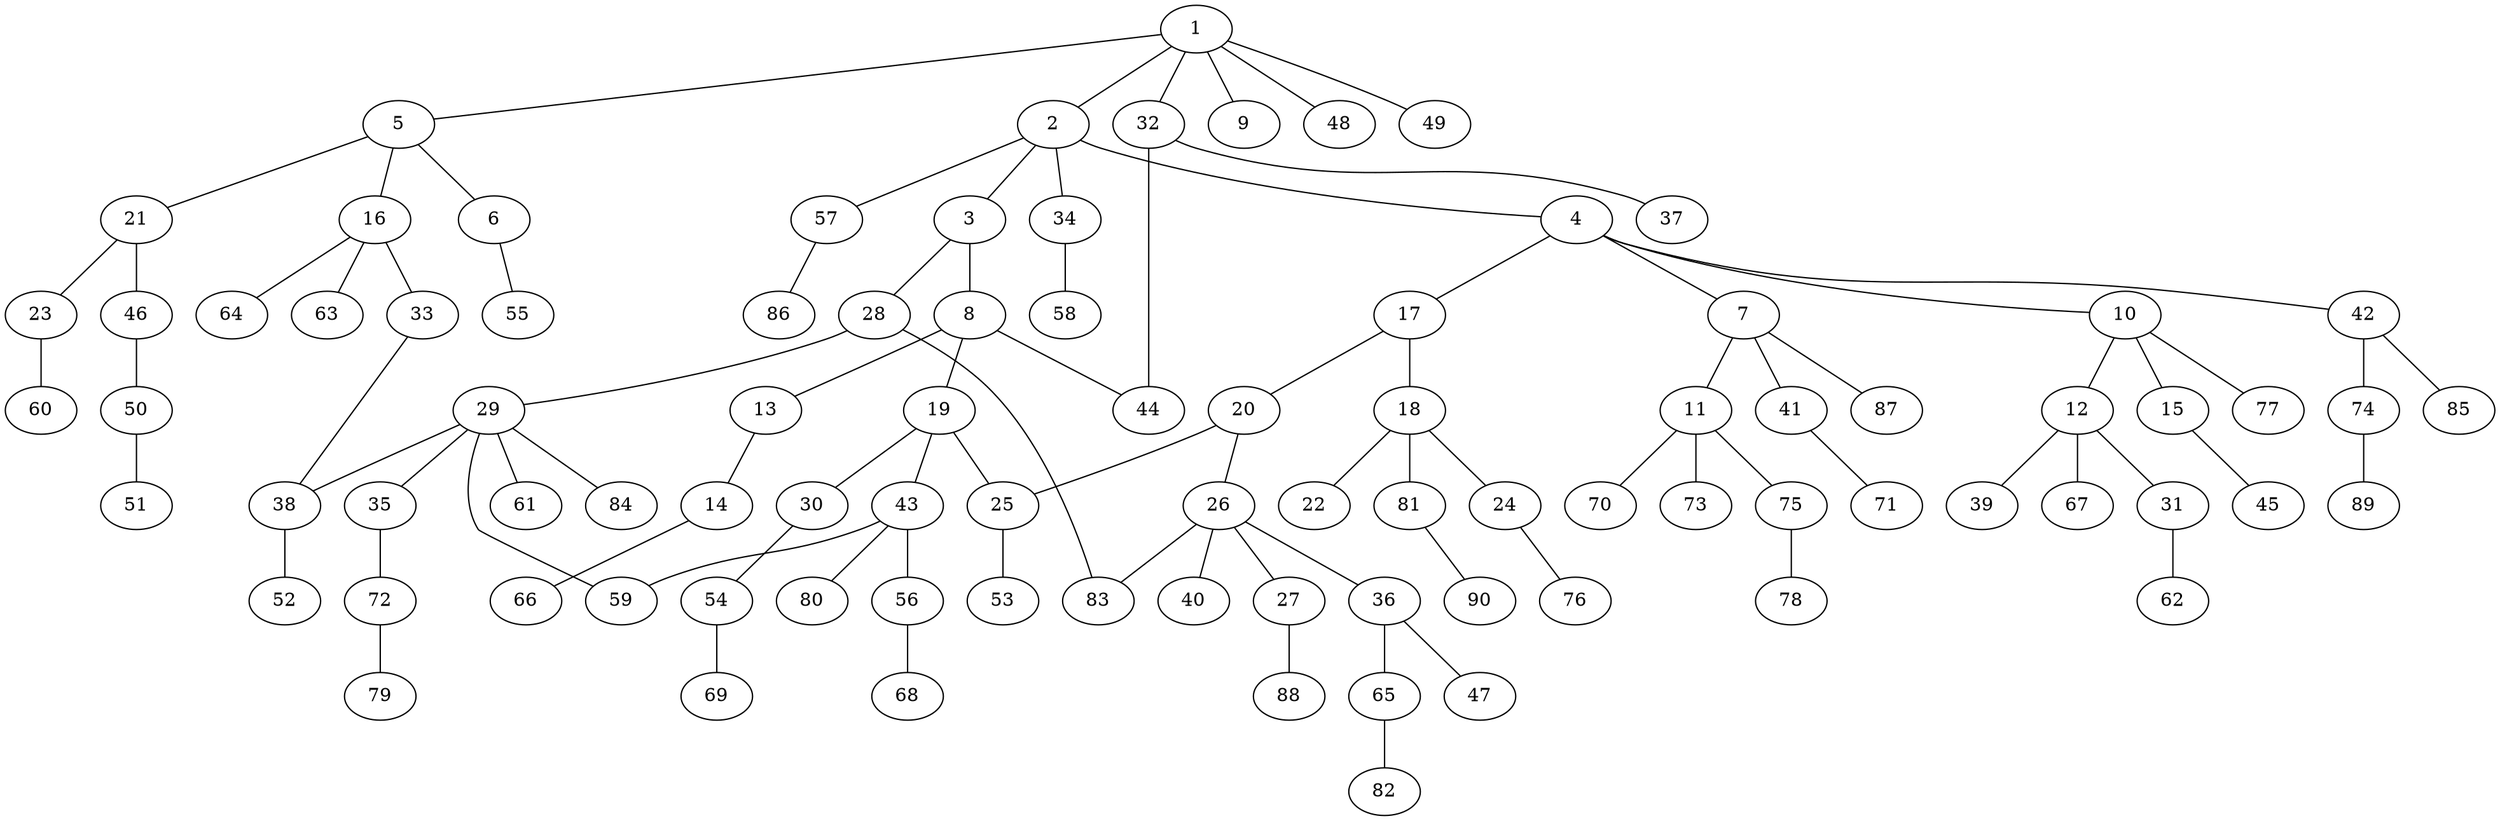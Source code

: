 graph graphname {1--2
1--5
1--9
1--32
1--48
1--49
2--3
2--4
2--34
2--57
3--8
3--28
4--7
4--10
4--17
4--42
5--6
5--16
5--21
6--55
7--11
7--41
7--87
8--13
8--19
8--44
10--12
10--15
10--77
11--70
11--73
11--75
12--31
12--39
12--67
13--14
14--66
15--45
16--33
16--63
16--64
17--18
17--20
18--22
18--24
18--81
19--25
19--30
19--43
20--25
20--26
21--23
21--46
23--60
24--76
25--53
26--27
26--36
26--40
26--83
27--88
28--29
28--83
29--35
29--38
29--59
29--61
29--84
30--54
31--62
32--37
32--44
33--38
34--58
35--72
36--47
36--65
38--52
41--71
42--74
42--85
43--56
43--59
43--80
46--50
50--51
54--69
56--68
57--86
65--82
72--79
74--89
75--78
81--90
}